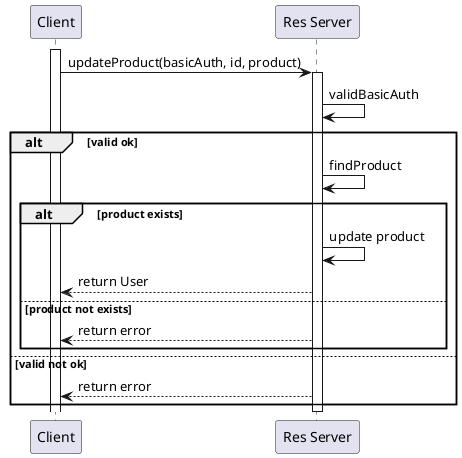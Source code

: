 @startuml
'https://plantuml.com/sequence-diagram

activate Client
Client->"Res Server":updateProduct(basicAuth, id, product)
activate "Res Server"
"Res Server"->"Res Server":validBasicAuth
alt valid ok
    "Res Server"->"Res Server":findProduct
    alt product exists
        "Res Server"->"Res Server":update product
        "Res Server" --> Client:return User
    else product not exists
        "Res Server" --> Client:return error
    end
else valid not ok
    "Res Server"-->Client: return error
end
deactivate "Res Server"
@enduml